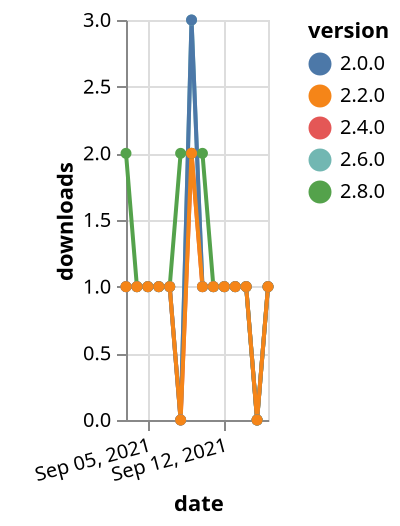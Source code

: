 {"$schema": "https://vega.github.io/schema/vega-lite/v5.json", "description": "A simple bar chart with embedded data.", "data": {"values": [{"date": "2021-09-03", "total": 161, "delta": 1, "version": "2.4.0"}, {"date": "2021-09-04", "total": 162, "delta": 1, "version": "2.4.0"}, {"date": "2021-09-05", "total": 163, "delta": 1, "version": "2.4.0"}, {"date": "2021-09-06", "total": 164, "delta": 1, "version": "2.4.0"}, {"date": "2021-09-07", "total": 165, "delta": 1, "version": "2.4.0"}, {"date": "2021-09-08", "total": 165, "delta": 0, "version": "2.4.0"}, {"date": "2021-09-09", "total": 167, "delta": 2, "version": "2.4.0"}, {"date": "2021-09-10", "total": 168, "delta": 1, "version": "2.4.0"}, {"date": "2021-09-11", "total": 169, "delta": 1, "version": "2.4.0"}, {"date": "2021-09-12", "total": 170, "delta": 1, "version": "2.4.0"}, {"date": "2021-09-13", "total": 171, "delta": 1, "version": "2.4.0"}, {"date": "2021-09-14", "total": 172, "delta": 1, "version": "2.4.0"}, {"date": "2021-09-15", "total": 172, "delta": 0, "version": "2.4.0"}, {"date": "2021-09-16", "total": 173, "delta": 1, "version": "2.4.0"}, {"date": "2021-09-03", "total": 128, "delta": 2, "version": "2.8.0"}, {"date": "2021-09-04", "total": 129, "delta": 1, "version": "2.8.0"}, {"date": "2021-09-05", "total": 130, "delta": 1, "version": "2.8.0"}, {"date": "2021-09-06", "total": 131, "delta": 1, "version": "2.8.0"}, {"date": "2021-09-07", "total": 132, "delta": 1, "version": "2.8.0"}, {"date": "2021-09-08", "total": 134, "delta": 2, "version": "2.8.0"}, {"date": "2021-09-09", "total": 136, "delta": 2, "version": "2.8.0"}, {"date": "2021-09-10", "total": 138, "delta": 2, "version": "2.8.0"}, {"date": "2021-09-11", "total": 139, "delta": 1, "version": "2.8.0"}, {"date": "2021-09-12", "total": 140, "delta": 1, "version": "2.8.0"}, {"date": "2021-09-13", "total": 141, "delta": 1, "version": "2.8.0"}, {"date": "2021-09-14", "total": 142, "delta": 1, "version": "2.8.0"}, {"date": "2021-09-15", "total": 142, "delta": 0, "version": "2.8.0"}, {"date": "2021-09-16", "total": 143, "delta": 1, "version": "2.8.0"}, {"date": "2021-09-03", "total": 202, "delta": 1, "version": "2.6.0"}, {"date": "2021-09-04", "total": 203, "delta": 1, "version": "2.6.0"}, {"date": "2021-09-05", "total": 204, "delta": 1, "version": "2.6.0"}, {"date": "2021-09-06", "total": 205, "delta": 1, "version": "2.6.0"}, {"date": "2021-09-07", "total": 206, "delta": 1, "version": "2.6.0"}, {"date": "2021-09-08", "total": 206, "delta": 0, "version": "2.6.0"}, {"date": "2021-09-09", "total": 209, "delta": 3, "version": "2.6.0"}, {"date": "2021-09-10", "total": 210, "delta": 1, "version": "2.6.0"}, {"date": "2021-09-11", "total": 211, "delta": 1, "version": "2.6.0"}, {"date": "2021-09-12", "total": 212, "delta": 1, "version": "2.6.0"}, {"date": "2021-09-13", "total": 213, "delta": 1, "version": "2.6.0"}, {"date": "2021-09-14", "total": 214, "delta": 1, "version": "2.6.0"}, {"date": "2021-09-15", "total": 214, "delta": 0, "version": "2.6.0"}, {"date": "2021-09-16", "total": 215, "delta": 1, "version": "2.6.0"}, {"date": "2021-09-03", "total": 197, "delta": 1, "version": "2.0.0"}, {"date": "2021-09-04", "total": 198, "delta": 1, "version": "2.0.0"}, {"date": "2021-09-05", "total": 199, "delta": 1, "version": "2.0.0"}, {"date": "2021-09-06", "total": 200, "delta": 1, "version": "2.0.0"}, {"date": "2021-09-07", "total": 201, "delta": 1, "version": "2.0.0"}, {"date": "2021-09-08", "total": 201, "delta": 0, "version": "2.0.0"}, {"date": "2021-09-09", "total": 204, "delta": 3, "version": "2.0.0"}, {"date": "2021-09-10", "total": 205, "delta": 1, "version": "2.0.0"}, {"date": "2021-09-11", "total": 206, "delta": 1, "version": "2.0.0"}, {"date": "2021-09-12", "total": 207, "delta": 1, "version": "2.0.0"}, {"date": "2021-09-13", "total": 208, "delta": 1, "version": "2.0.0"}, {"date": "2021-09-14", "total": 209, "delta": 1, "version": "2.0.0"}, {"date": "2021-09-15", "total": 209, "delta": 0, "version": "2.0.0"}, {"date": "2021-09-16", "total": 210, "delta": 1, "version": "2.0.0"}, {"date": "2021-09-03", "total": 196, "delta": 1, "version": "2.2.0"}, {"date": "2021-09-04", "total": 197, "delta": 1, "version": "2.2.0"}, {"date": "2021-09-05", "total": 198, "delta": 1, "version": "2.2.0"}, {"date": "2021-09-06", "total": 199, "delta": 1, "version": "2.2.0"}, {"date": "2021-09-07", "total": 200, "delta": 1, "version": "2.2.0"}, {"date": "2021-09-08", "total": 200, "delta": 0, "version": "2.2.0"}, {"date": "2021-09-09", "total": 202, "delta": 2, "version": "2.2.0"}, {"date": "2021-09-10", "total": 203, "delta": 1, "version": "2.2.0"}, {"date": "2021-09-11", "total": 204, "delta": 1, "version": "2.2.0"}, {"date": "2021-09-12", "total": 205, "delta": 1, "version": "2.2.0"}, {"date": "2021-09-13", "total": 206, "delta": 1, "version": "2.2.0"}, {"date": "2021-09-14", "total": 207, "delta": 1, "version": "2.2.0"}, {"date": "2021-09-15", "total": 207, "delta": 0, "version": "2.2.0"}, {"date": "2021-09-16", "total": 208, "delta": 1, "version": "2.2.0"}]}, "width": "container", "mark": {"type": "line", "point": {"filled": true}}, "encoding": {"x": {"field": "date", "type": "temporal", "timeUnit": "yearmonthdate", "title": "date", "axis": {"labelAngle": -15}}, "y": {"field": "delta", "type": "quantitative", "title": "downloads"}, "color": {"field": "version", "type": "nominal"}, "tooltip": {"field": "delta"}}}